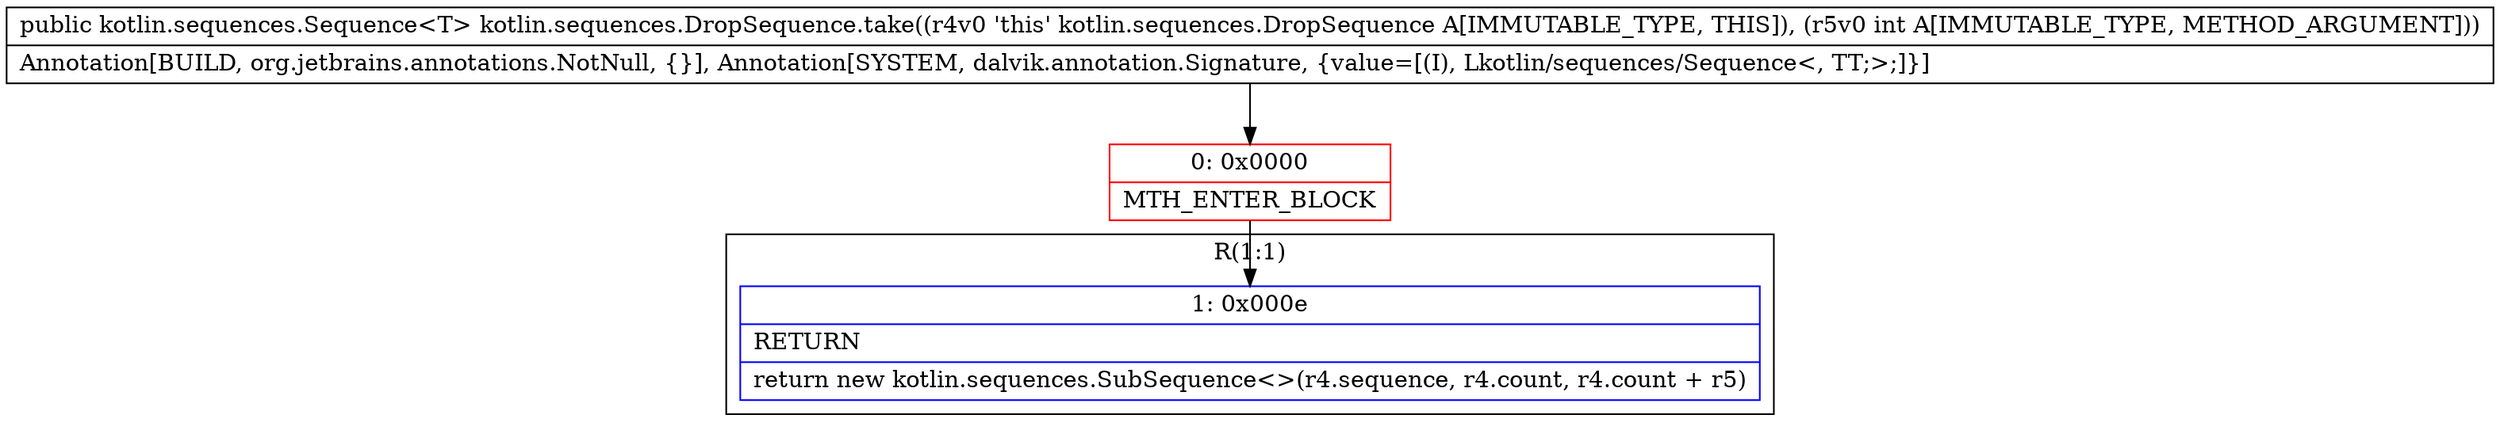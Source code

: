 digraph "CFG forkotlin.sequences.DropSequence.take(I)Lkotlin\/sequences\/Sequence;" {
subgraph cluster_Region_760361660 {
label = "R(1:1)";
node [shape=record,color=blue];
Node_1 [shape=record,label="{1\:\ 0x000e|RETURN\l|return new kotlin.sequences.SubSequence\<\>(r4.sequence, r4.count, r4.count + r5)\l}"];
}
Node_0 [shape=record,color=red,label="{0\:\ 0x0000|MTH_ENTER_BLOCK\l}"];
MethodNode[shape=record,label="{public kotlin.sequences.Sequence\<T\> kotlin.sequences.DropSequence.take((r4v0 'this' kotlin.sequences.DropSequence A[IMMUTABLE_TYPE, THIS]), (r5v0 int A[IMMUTABLE_TYPE, METHOD_ARGUMENT]))  | Annotation[BUILD, org.jetbrains.annotations.NotNull, \{\}], Annotation[SYSTEM, dalvik.annotation.Signature, \{value=[(I), Lkotlin\/sequences\/Sequence\<, TT;\>;]\}]\l}"];
MethodNode -> Node_0;
Node_0 -> Node_1;
}

